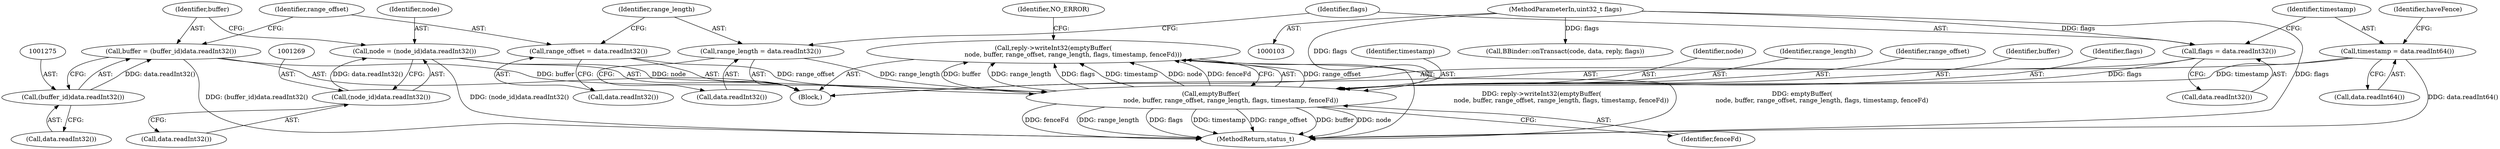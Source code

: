 digraph "0_Android_0bb5ced60304da7f61478ffd359e7ba65d72f181@API" {
"1001299" [label="(Call,reply->writeInt32(emptyBuffer(\n                    node, buffer, range_offset, range_length, flags, timestamp, fenceFd)))"];
"1001300" [label="(Call,emptyBuffer(\n                    node, buffer, range_offset, range_length, flags, timestamp, fenceFd))"];
"1001266" [label="(Call,node = (node_id)data.readInt32())"];
"1001268" [label="(Call,(node_id)data.readInt32())"];
"1001272" [label="(Call,buffer = (buffer_id)data.readInt32())"];
"1001274" [label="(Call,(buffer_id)data.readInt32())"];
"1001278" [label="(Call,range_offset = data.readInt32())"];
"1001282" [label="(Call,range_length = data.readInt32())"];
"1001286" [label="(Call,flags = data.readInt32())"];
"1000107" [label="(MethodParameterIn,uint32_t flags)"];
"1001290" [label="(Call,timestamp = data.readInt64())"];
"1001306" [label="(Identifier,timestamp)"];
"1001295" [label="(Identifier,haveFence)"];
"1001284" [label="(Call,data.readInt32())"];
"1001291" [label="(Identifier,timestamp)"];
"1001348" [label="(Call,BBinder::onTransact(code, data, reply, flags))"];
"1001292" [label="(Call,data.readInt64())"];
"1001301" [label="(Identifier,node)"];
"1001309" [label="(Identifier,NO_ERROR)"];
"1001299" [label="(Call,reply->writeInt32(emptyBuffer(\n                    node, buffer, range_offset, range_length, flags, timestamp, fenceFd)))"];
"1001304" [label="(Identifier,range_length)"];
"1001267" [label="(Identifier,node)"];
"1001272" [label="(Call,buffer = (buffer_id)data.readInt32())"];
"1001287" [label="(Identifier,flags)"];
"1001300" [label="(Call,emptyBuffer(\n                    node, buffer, range_offset, range_length, flags, timestamp, fenceFd))"];
"1001278" [label="(Call,range_offset = data.readInt32())"];
"1001282" [label="(Call,range_length = data.readInt32())"];
"1001280" [label="(Call,data.readInt32())"];
"1001274" [label="(Call,(buffer_id)data.readInt32())"];
"1001303" [label="(Identifier,range_offset)"];
"1001266" [label="(Call,node = (node_id)data.readInt32())"];
"1001270" [label="(Call,data.readInt32())"];
"1001307" [label="(Identifier,fenceFd)"];
"1001286" [label="(Call,flags = data.readInt32())"];
"1000107" [label="(MethodParameterIn,uint32_t flags)"];
"1001276" [label="(Call,data.readInt32())"];
"1001302" [label="(Identifier,buffer)"];
"1001288" [label="(Call,data.readInt32())"];
"1001260" [label="(Block,)"];
"1001290" [label="(Call,timestamp = data.readInt64())"];
"1001283" [label="(Identifier,range_length)"];
"1001273" [label="(Identifier,buffer)"];
"1001279" [label="(Identifier,range_offset)"];
"1001305" [label="(Identifier,flags)"];
"1001353" [label="(MethodReturn,status_t)"];
"1001268" [label="(Call,(node_id)data.readInt32())"];
"1001299" -> "1001260"  [label="AST: "];
"1001299" -> "1001300"  [label="CFG: "];
"1001300" -> "1001299"  [label="AST: "];
"1001309" -> "1001299"  [label="CFG: "];
"1001299" -> "1001353"  [label="DDG: reply->writeInt32(emptyBuffer(\n                    node, buffer, range_offset, range_length, flags, timestamp, fenceFd))"];
"1001299" -> "1001353"  [label="DDG: emptyBuffer(\n                    node, buffer, range_offset, range_length, flags, timestamp, fenceFd)"];
"1001300" -> "1001299"  [label="DDG: range_offset"];
"1001300" -> "1001299"  [label="DDG: buffer"];
"1001300" -> "1001299"  [label="DDG: range_length"];
"1001300" -> "1001299"  [label="DDG: flags"];
"1001300" -> "1001299"  [label="DDG: timestamp"];
"1001300" -> "1001299"  [label="DDG: node"];
"1001300" -> "1001299"  [label="DDG: fenceFd"];
"1001300" -> "1001307"  [label="CFG: "];
"1001301" -> "1001300"  [label="AST: "];
"1001302" -> "1001300"  [label="AST: "];
"1001303" -> "1001300"  [label="AST: "];
"1001304" -> "1001300"  [label="AST: "];
"1001305" -> "1001300"  [label="AST: "];
"1001306" -> "1001300"  [label="AST: "];
"1001307" -> "1001300"  [label="AST: "];
"1001300" -> "1001353"  [label="DDG: buffer"];
"1001300" -> "1001353"  [label="DDG: node"];
"1001300" -> "1001353"  [label="DDG: fenceFd"];
"1001300" -> "1001353"  [label="DDG: range_length"];
"1001300" -> "1001353"  [label="DDG: flags"];
"1001300" -> "1001353"  [label="DDG: timestamp"];
"1001300" -> "1001353"  [label="DDG: range_offset"];
"1001266" -> "1001300"  [label="DDG: node"];
"1001272" -> "1001300"  [label="DDG: buffer"];
"1001278" -> "1001300"  [label="DDG: range_offset"];
"1001282" -> "1001300"  [label="DDG: range_length"];
"1001286" -> "1001300"  [label="DDG: flags"];
"1000107" -> "1001300"  [label="DDG: flags"];
"1001290" -> "1001300"  [label="DDG: timestamp"];
"1001266" -> "1001260"  [label="AST: "];
"1001266" -> "1001268"  [label="CFG: "];
"1001267" -> "1001266"  [label="AST: "];
"1001268" -> "1001266"  [label="AST: "];
"1001273" -> "1001266"  [label="CFG: "];
"1001266" -> "1001353"  [label="DDG: (node_id)data.readInt32()"];
"1001268" -> "1001266"  [label="DDG: data.readInt32()"];
"1001268" -> "1001270"  [label="CFG: "];
"1001269" -> "1001268"  [label="AST: "];
"1001270" -> "1001268"  [label="AST: "];
"1001272" -> "1001260"  [label="AST: "];
"1001272" -> "1001274"  [label="CFG: "];
"1001273" -> "1001272"  [label="AST: "];
"1001274" -> "1001272"  [label="AST: "];
"1001279" -> "1001272"  [label="CFG: "];
"1001272" -> "1001353"  [label="DDG: (buffer_id)data.readInt32()"];
"1001274" -> "1001272"  [label="DDG: data.readInt32()"];
"1001274" -> "1001276"  [label="CFG: "];
"1001275" -> "1001274"  [label="AST: "];
"1001276" -> "1001274"  [label="AST: "];
"1001278" -> "1001260"  [label="AST: "];
"1001278" -> "1001280"  [label="CFG: "];
"1001279" -> "1001278"  [label="AST: "];
"1001280" -> "1001278"  [label="AST: "];
"1001283" -> "1001278"  [label="CFG: "];
"1001282" -> "1001260"  [label="AST: "];
"1001282" -> "1001284"  [label="CFG: "];
"1001283" -> "1001282"  [label="AST: "];
"1001284" -> "1001282"  [label="AST: "];
"1001287" -> "1001282"  [label="CFG: "];
"1001286" -> "1001260"  [label="AST: "];
"1001286" -> "1001288"  [label="CFG: "];
"1001287" -> "1001286"  [label="AST: "];
"1001288" -> "1001286"  [label="AST: "];
"1001291" -> "1001286"  [label="CFG: "];
"1000107" -> "1001286"  [label="DDG: flags"];
"1000107" -> "1000103"  [label="AST: "];
"1000107" -> "1001353"  [label="DDG: flags"];
"1000107" -> "1001348"  [label="DDG: flags"];
"1001290" -> "1001260"  [label="AST: "];
"1001290" -> "1001292"  [label="CFG: "];
"1001291" -> "1001290"  [label="AST: "];
"1001292" -> "1001290"  [label="AST: "];
"1001295" -> "1001290"  [label="CFG: "];
"1001290" -> "1001353"  [label="DDG: data.readInt64()"];
}
